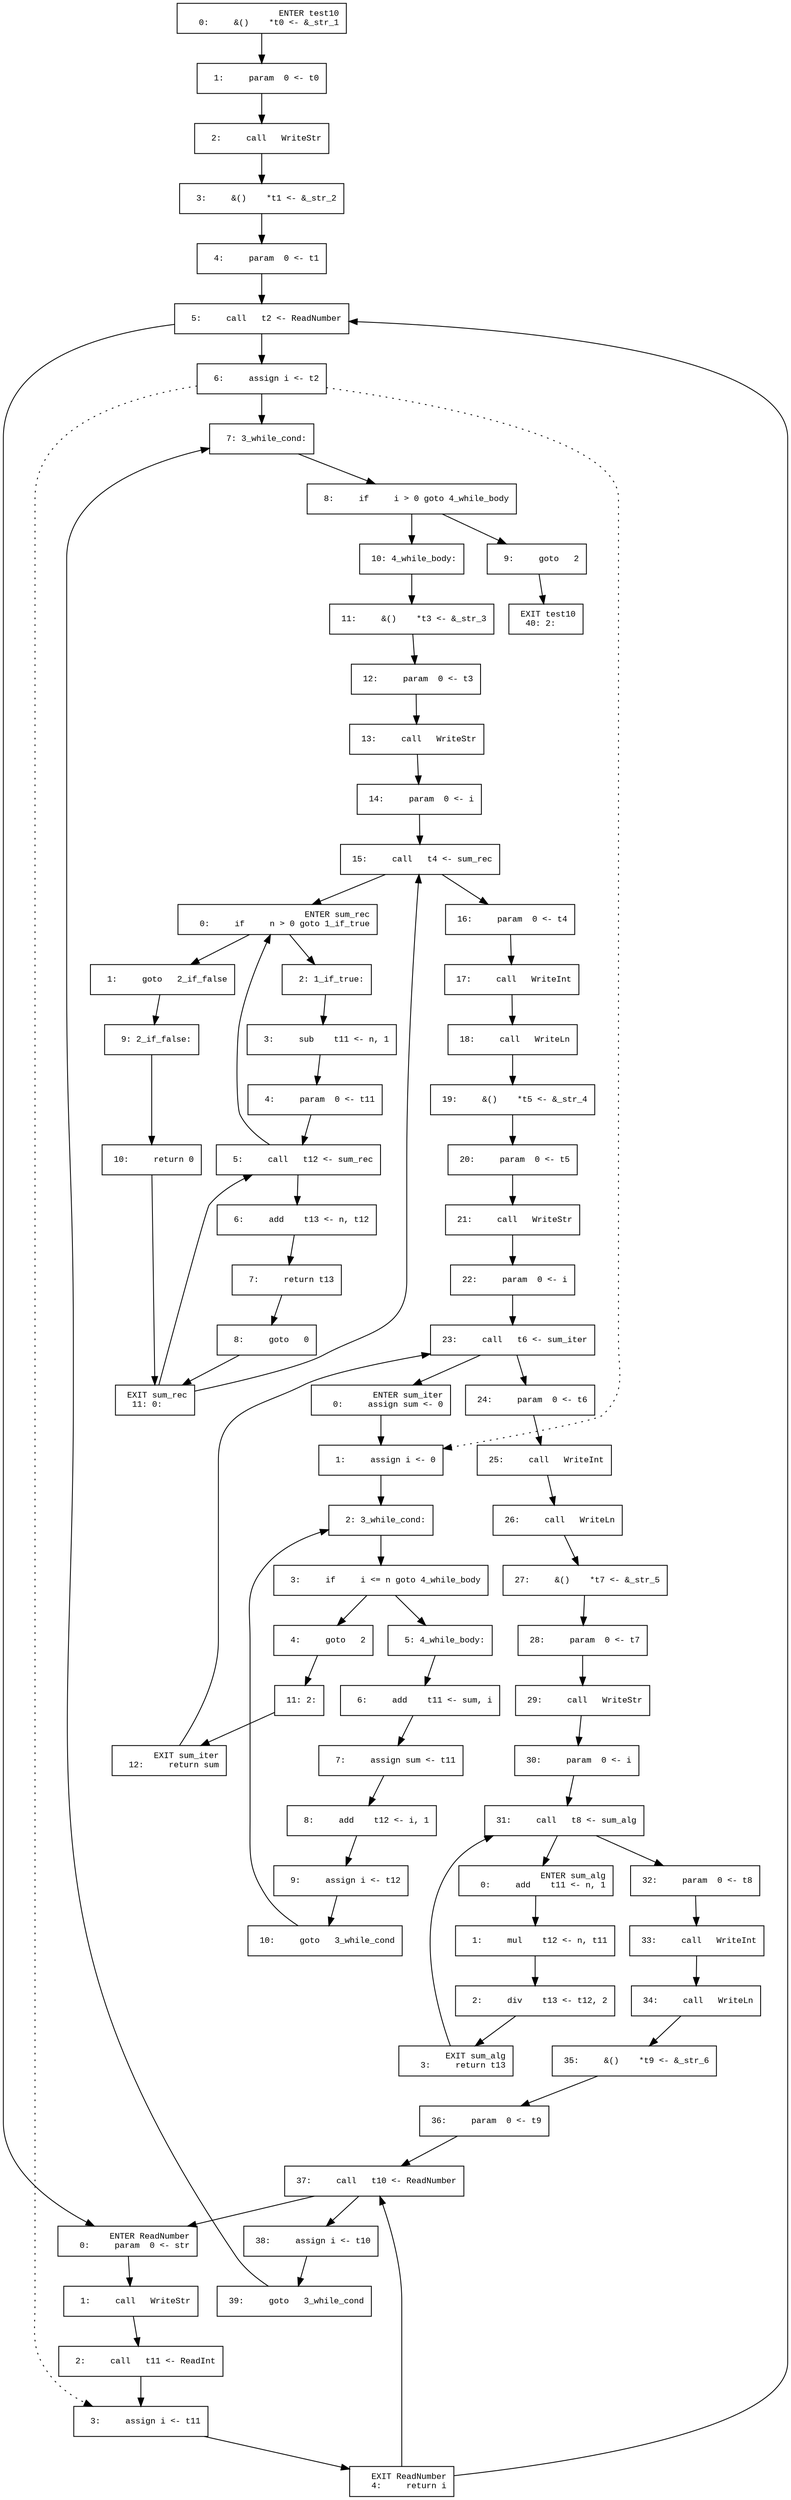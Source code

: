 digraph CfgInterProc {
  graph [fontname="Times New Roman",fontsize=10];
  node  [fontname="Courier New",fontsize=10];
  edge  [fontname="Times New Roman",fontsize=10];
// scope 'test10'
node0 [label=" ENTER test10\r   0:     &()    *t0 <- &_str_1\l",shape=box];
node0 -> node1;
node1 [label="  1:     param  0 <- t0\l",shape=box];
node1 -> node2;
node2 [label="  2:     call   WriteStr\l",shape=box];
node2 -> node3;
node3 [label="  3:     &()    *t1 <- &_str_2\l",shape=box];
node3 -> node4;
node4 [label="  4:     param  0 <- t1\l",shape=box];
node4 -> node5;
node5 [label="  5:     call   t2 <- ReadNumber\l",shape=box];
node5 -> node6;
node5 -> node70;
node6 [label="  6:     assign i <- t2\l",shape=box];
node6 -> node7;
node6 -> node54 [style=dotted];
node6 -> node73 [style=dotted];
node7 [label="  7: 3_while_cond:\l",shape=box];
node7 -> node8;
node8 [label="  8:     if     i > 0 goto 4_while_body\l",shape=box];
node8 -> node10;
node8 -> node9;
node9 [label="  9:     goto   2\l",shape=box];
node9 -> node40;
node10 [label=" 10: 4_while_body:\l",shape=box];
node10 -> node11;
node11 [label=" 11:     &()    *t3 <- &_str_3\l",shape=box];
node11 -> node12;
node12 [label=" 12:     param  0 <- t3\l",shape=box];
node12 -> node13;
node13 [label=" 13:     call   WriteStr\l",shape=box];
node13 -> node14;
node14 [label=" 14:     param  0 <- i\l",shape=box];
node14 -> node15;
node15 [label=" 15:     call   t4 <- sum_rec\l",shape=box];
node15 -> node16;
node15 -> node41;
node16 [label=" 16:     param  0 <- t4\l",shape=box];
node16 -> node17;
node17 [label=" 17:     call   WriteInt\l",shape=box];
node17 -> node18;
node18 [label=" 18:     call   WriteLn\l",shape=box];
node18 -> node19;
node19 [label=" 19:     &()    *t5 <- &_str_4\l",shape=box];
node19 -> node20;
node20 [label=" 20:     param  0 <- t5\l",shape=box];
node20 -> node21;
node21 [label=" 21:     call   WriteStr\l",shape=box];
node21 -> node22;
node22 [label=" 22:     param  0 <- i\l",shape=box];
node22 -> node23;
node23 [label=" 23:     call   t6 <- sum_iter\l",shape=box];
node23 -> node24;
node23 -> node53;
node24 [label=" 24:     param  0 <- t6\l",shape=box];
node24 -> node25;
node25 [label=" 25:     call   WriteInt\l",shape=box];
node25 -> node26;
node26 [label=" 26:     call   WriteLn\l",shape=box];
node26 -> node27;
node27 [label=" 27:     &()    *t7 <- &_str_5\l",shape=box];
node27 -> node28;
node28 [label=" 28:     param  0 <- t7\l",shape=box];
node28 -> node29;
node29 [label=" 29:     call   WriteStr\l",shape=box];
node29 -> node30;
node30 [label=" 30:     param  0 <- i\l",shape=box];
node30 -> node31;
node31 [label=" 31:     call   t8 <- sum_alg\l",shape=box];
node31 -> node32;
node31 -> node66;
node32 [label=" 32:     param  0 <- t8\l",shape=box];
node32 -> node33;
node33 [label=" 33:     call   WriteInt\l",shape=box];
node33 -> node34;
node34 [label=" 34:     call   WriteLn\l",shape=box];
node34 -> node35;
node35 [label=" 35:     &()    *t9 <- &_str_6\l",shape=box];
node35 -> node36;
node36 [label=" 36:     param  0 <- t9\l",shape=box];
node36 -> node37;
node37 [label=" 37:     call   t10 <- ReadNumber\l",shape=box];
node37 -> node38;
node37 -> node70;
node38 [label=" 38:     assign i <- t10\l",shape=box];
node38 -> node39;
node39 [label=" 39:     goto   3_while_cond\l",shape=box];
node39 -> node7;
node40 [label=" EXIT test10\r  40: 2:\l",shape=box];
// scope 'sum_rec'
node41 [label=" ENTER sum_rec\r   0:     if     n > 0 goto 1_if_true\l",shape=box];
node41 -> node43;
node41 -> node42;
node42 [label="  1:     goto   2_if_false\l",shape=box];
node42 -> node50;
node43 [label="  2: 1_if_true:\l",shape=box];
node43 -> node44;
node44 [label="  3:     sub    t11 <- n, 1\l",shape=box];
node44 -> node45;
node45 [label="  4:     param  0 <- t11\l",shape=box];
node45 -> node46;
node46 [label="  5:     call   t12 <- sum_rec\l",shape=box];
node46 -> node47;
node46 -> node41;
node47 [label="  6:     add    t13 <- n, t12\l",shape=box];
node47 -> node48;
node48 [label="  7:     return t13\l",shape=box];
node48 -> node49;
node49 [label="  8:     goto   0\l",shape=box];
node49 -> node52;
node50 [label="  9: 2_if_false:\l",shape=box];
node50 -> node51;
node51 [label=" 10:     return 0\l",shape=box];
node51 -> node52;
node52 [label=" EXIT sum_rec\r  11: 0:\l",shape=box];
node52 -> node15;
node52 -> node46;
// scope 'sum_iter'
node53 [label=" ENTER sum_iter\r   0:     assign sum <- 0\l",shape=box];
node53 -> node54;
node54 [label="  1:     assign i <- 0\l",shape=box];
node54 -> node55;
node55 [label="  2: 3_while_cond:\l",shape=box];
node55 -> node56;
node56 [label="  3:     if     i <= n goto 4_while_body\l",shape=box];
node56 -> node58;
node56 -> node57;
node57 [label="  4:     goto   2\l",shape=box];
node57 -> node64;
node58 [label="  5: 4_while_body:\l",shape=box];
node58 -> node59;
node59 [label="  6:     add    t11 <- sum, i\l",shape=box];
node59 -> node60;
node60 [label="  7:     assign sum <- t11\l",shape=box];
node60 -> node61;
node61 [label="  8:     add    t12 <- i, 1\l",shape=box];
node61 -> node62;
node62 [label="  9:     assign i <- t12\l",shape=box];
node62 -> node63;
node63 [label=" 10:     goto   3_while_cond\l",shape=box];
node63 -> node55;
node64 [label=" 11: 2:\l",shape=box];
node64 -> node65;
node65 [label=" EXIT sum_iter\r  12:     return sum\l",shape=box];
node65 -> node23;
// scope 'sum_alg'
node66 [label=" ENTER sum_alg\r   0:     add    t11 <- n, 1\l",shape=box];
node66 -> node67;
node67 [label="  1:     mul    t12 <- n, t11\l",shape=box];
node67 -> node68;
node68 [label="  2:     div    t13 <- t12, 2\l",shape=box];
node68 -> node69;
node69 [label=" EXIT sum_alg\r   3:     return t13\l",shape=box];
node69 -> node31;
// scope 'ReadNumber'
node70 [label=" ENTER ReadNumber\r   0:     param  0 <- str\l",shape=box];
node70 -> node71;
node71 [label="  1:     call   WriteStr\l",shape=box];
node71 -> node72;
node72 [label="  2:     call   t11 <- ReadInt\l",shape=box];
node72 -> node73;
node73 [label="  3:     assign i <- t11\l",shape=box];
node73 -> node74;
node74 [label=" EXIT ReadNumber\r   4:     return i\l",shape=box];
node74 -> node5;
node74 -> node37;
}
